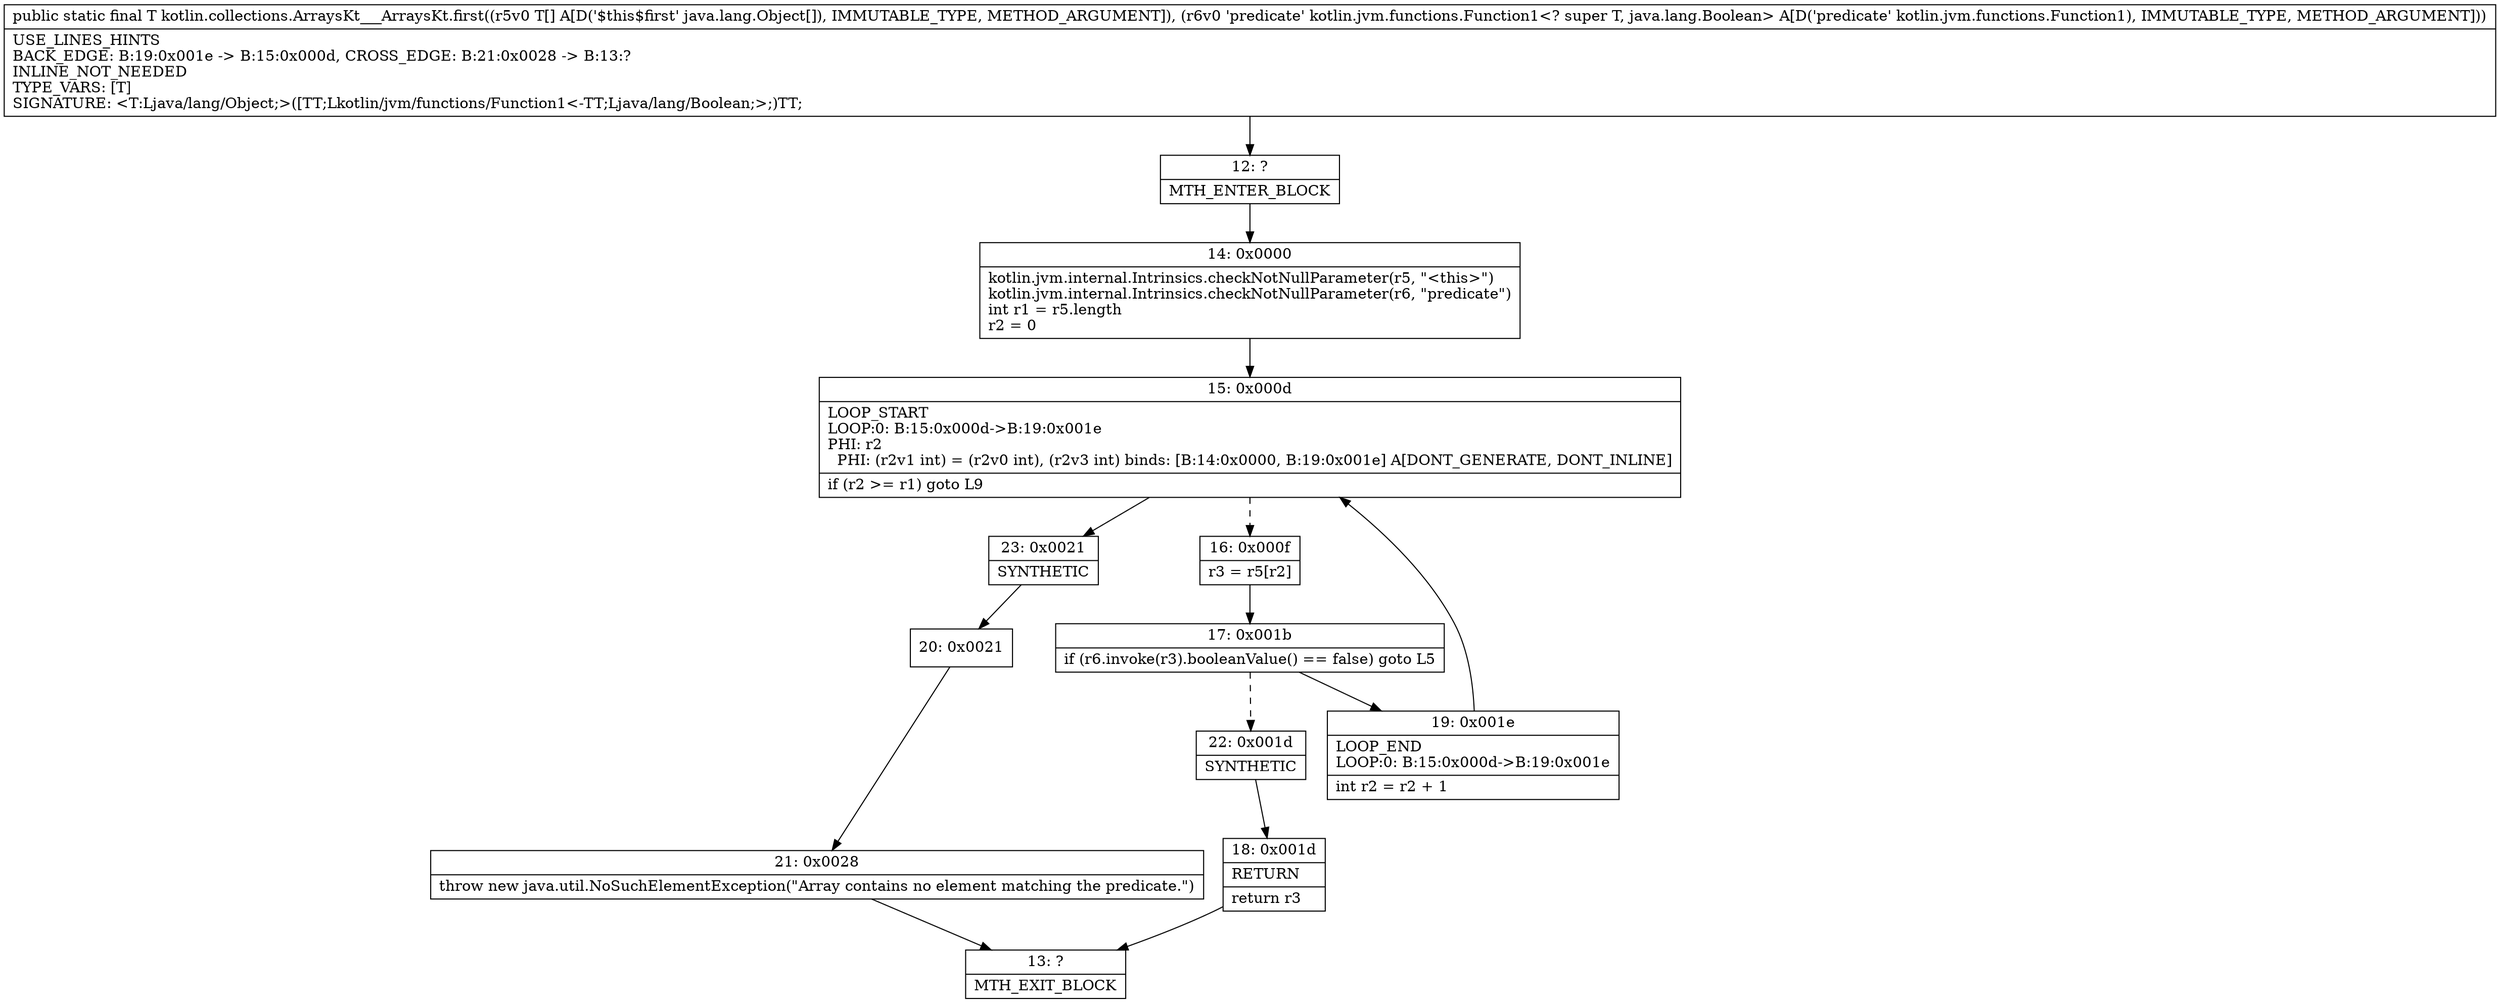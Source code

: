 digraph "CFG forkotlin.collections.ArraysKt___ArraysKt.first([Ljava\/lang\/Object;Lkotlin\/jvm\/functions\/Function1;)Ljava\/lang\/Object;" {
Node_12 [shape=record,label="{12\:\ ?|MTH_ENTER_BLOCK\l}"];
Node_14 [shape=record,label="{14\:\ 0x0000|kotlin.jvm.internal.Intrinsics.checkNotNullParameter(r5, \"\<this\>\")\lkotlin.jvm.internal.Intrinsics.checkNotNullParameter(r6, \"predicate\")\lint r1 = r5.length\lr2 = 0\l}"];
Node_15 [shape=record,label="{15\:\ 0x000d|LOOP_START\lLOOP:0: B:15:0x000d\-\>B:19:0x001e\lPHI: r2 \l  PHI: (r2v1 int) = (r2v0 int), (r2v3 int) binds: [B:14:0x0000, B:19:0x001e] A[DONT_GENERATE, DONT_INLINE]\l|if (r2 \>= r1) goto L9\l}"];
Node_16 [shape=record,label="{16\:\ 0x000f|r3 = r5[r2]\l}"];
Node_17 [shape=record,label="{17\:\ 0x001b|if (r6.invoke(r3).booleanValue() == false) goto L5\l}"];
Node_19 [shape=record,label="{19\:\ 0x001e|LOOP_END\lLOOP:0: B:15:0x000d\-\>B:19:0x001e\l|int r2 = r2 + 1\l}"];
Node_22 [shape=record,label="{22\:\ 0x001d|SYNTHETIC\l}"];
Node_18 [shape=record,label="{18\:\ 0x001d|RETURN\l|return r3\l}"];
Node_13 [shape=record,label="{13\:\ ?|MTH_EXIT_BLOCK\l}"];
Node_23 [shape=record,label="{23\:\ 0x0021|SYNTHETIC\l}"];
Node_20 [shape=record,label="{20\:\ 0x0021}"];
Node_21 [shape=record,label="{21\:\ 0x0028|throw new java.util.NoSuchElementException(\"Array contains no element matching the predicate.\")\l}"];
MethodNode[shape=record,label="{public static final T kotlin.collections.ArraysKt___ArraysKt.first((r5v0 T[] A[D('$this$first' java.lang.Object[]), IMMUTABLE_TYPE, METHOD_ARGUMENT]), (r6v0 'predicate' kotlin.jvm.functions.Function1\<? super T, java.lang.Boolean\> A[D('predicate' kotlin.jvm.functions.Function1), IMMUTABLE_TYPE, METHOD_ARGUMENT]))  | USE_LINES_HINTS\lBACK_EDGE: B:19:0x001e \-\> B:15:0x000d, CROSS_EDGE: B:21:0x0028 \-\> B:13:?\lINLINE_NOT_NEEDED\lTYPE_VARS: [T]\lSIGNATURE: \<T:Ljava\/lang\/Object;\>([TT;Lkotlin\/jvm\/functions\/Function1\<\-TT;Ljava\/lang\/Boolean;\>;)TT;\l}"];
MethodNode -> Node_12;Node_12 -> Node_14;
Node_14 -> Node_15;
Node_15 -> Node_16[style=dashed];
Node_15 -> Node_23;
Node_16 -> Node_17;
Node_17 -> Node_19;
Node_17 -> Node_22[style=dashed];
Node_19 -> Node_15;
Node_22 -> Node_18;
Node_18 -> Node_13;
Node_23 -> Node_20;
Node_20 -> Node_21;
Node_21 -> Node_13;
}

